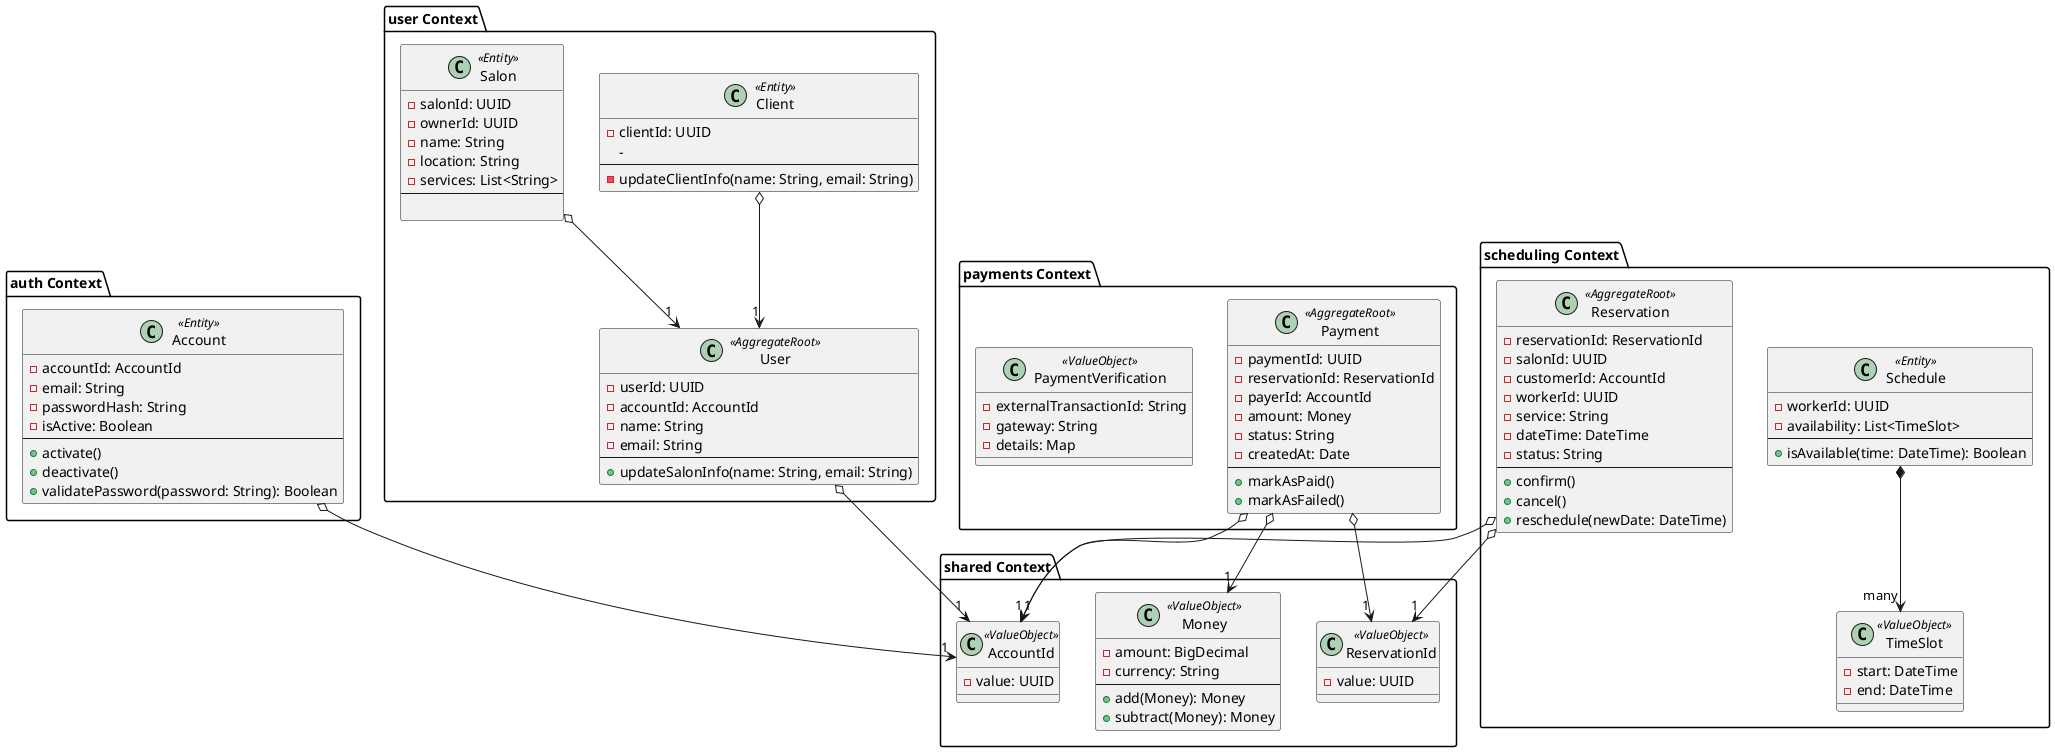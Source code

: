 @startuml classDiagram

' Shared Context
package "shared Context" {
    ' patron money
    class Money <<ValueObject>> {
        -amount: BigDecimal
        -currency: String
        --
        +add(Money): Money
        +subtract(Money): Money
    }

    class AccountId <<ValueObject>> {
        -value: UUID
    }

    class ReservationId <<ValueObject>> {
        -value: UUID
    }
}

' Auth Context
package "auth Context" {
    class Account <<Entity>> {
        -accountId: AccountId
        -email: String
        -passwordHash: String
        -isActive: Boolean
        --
        +activate()
        +deactivate()
        +validatePassword(password: String): Boolean
    }

    Account o--> "1" AccountId
}

' User Context
package "user Context" {
    class User <<AggregateRoot>> {
        -userId: UUID
        -accountId: AccountId
        -name: String
        -email: String
        --
        +updateSalonInfo(name: String, email: String)
    }

    class Client <<Entity>> {
        -clientId: UUID
        -
        --
        -updateClientInfo(name: String, email: String)
    }

    class Salon <<Entity>> {
        -salonId: UUID
        -ownerId: UUID
        -name: String
        -location: String
        -services: List<String>
        --

    }

    User o--> "1" AccountId
    Salon o--> "1" User
    Client o--> "1" User
}

' Scheduling Context
package "scheduling Context" {
    class Reservation <<AggregateRoot>> {
        -reservationId: ReservationId
        -salonId: UUID
        -customerId: AccountId
        -workerId: UUID
        -service: String
        -dateTime: DateTime
        -status: String
        --
        +confirm()
        +cancel()
        +reschedule(newDate: DateTime)
    }

    class Schedule <<Entity>> {
        -workerId: UUID
        -availability: List<TimeSlot>
        --
        +isAvailable(time: DateTime): Boolean
    }

    class TimeSlot <<ValueObject>> {
        -start: DateTime
        -end: DateTime
    }

    Reservation o--> "1" ReservationId
    Reservation o--> "1" AccountId
    Schedule *--> "many" TimeSlot
}

' Payments Context
package "payments Context" {
    class Payment <<AggregateRoot>> {
        -paymentId: UUID
        -reservationId: ReservationId
        -payerId: AccountId
        -amount: Money
        -status: String
        -createdAt: Date
        --
        +markAsPaid()
        +markAsFailed()
    }

    class PaymentVerification <<ValueObject>> {
        -externalTransactionId: String
        -gateway: String
        -details: Map
    }

    Payment o--> "1" Money
    Payment o--> "1" AccountId
    Payment o--> "1" ReservationId
}

@enduml
